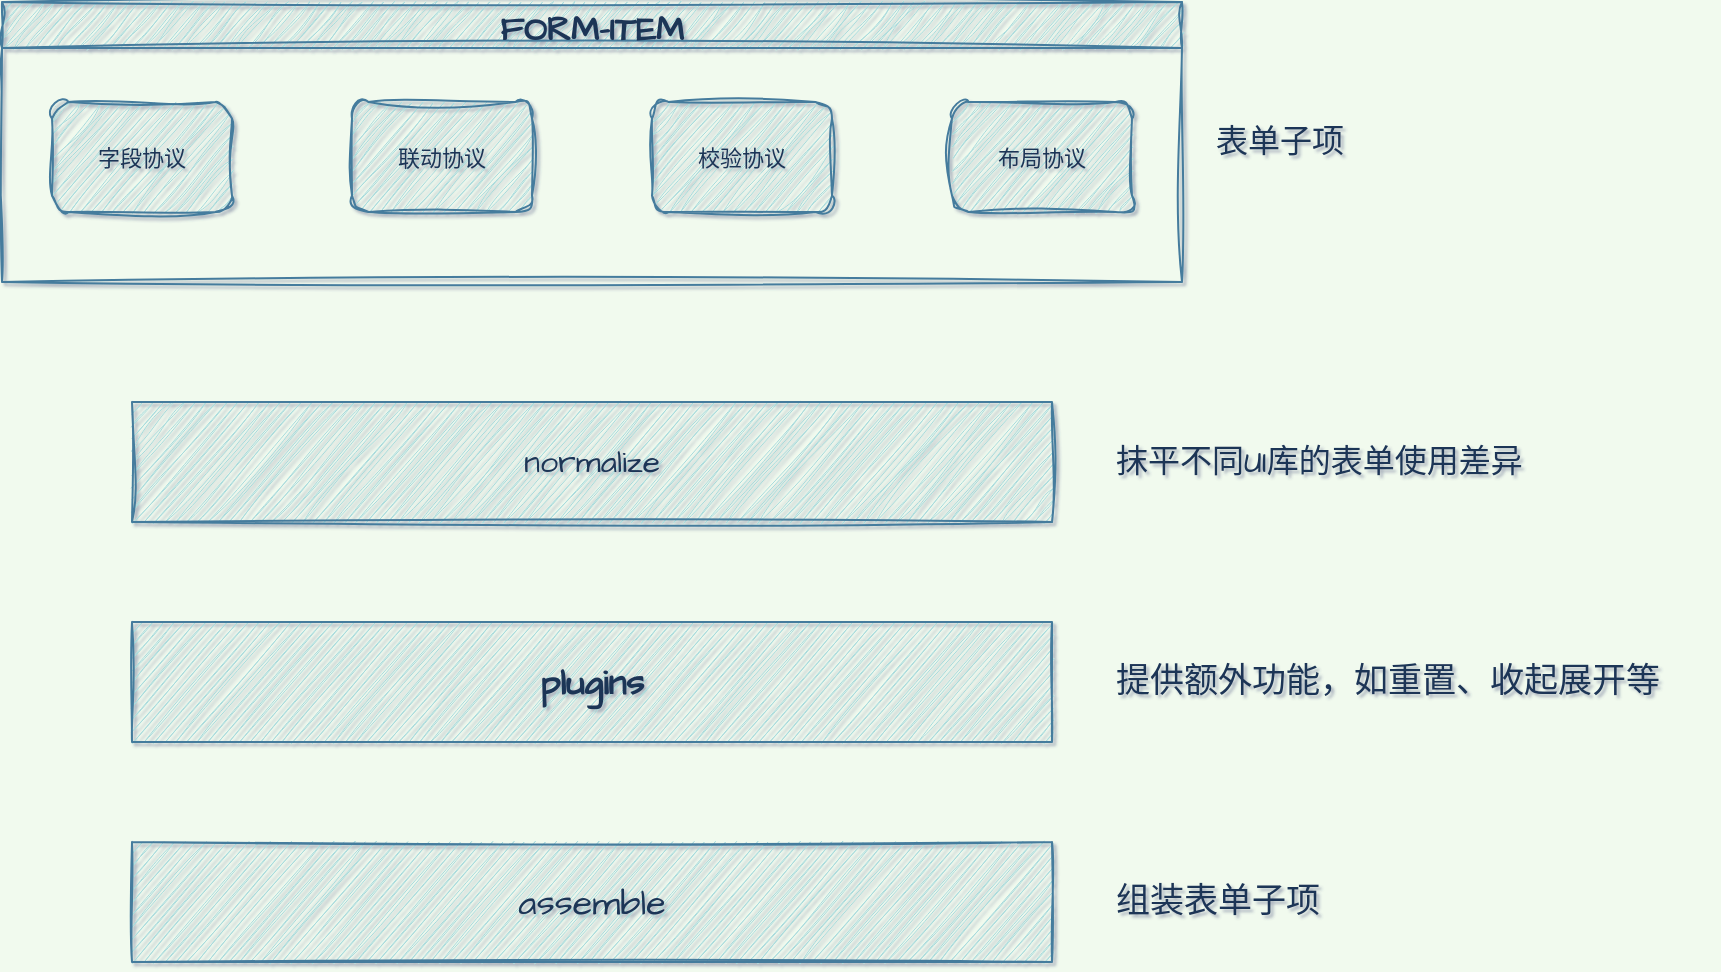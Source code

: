 <mxfile version="20.5.3" type="github">
  <diagram id="cISqrWhdumvlEyyOrCwD" name="Page-1">
    <mxGraphModel dx="860" dy="558" grid="1" gridSize="10" guides="1" tooltips="1" connect="1" arrows="1" fold="1" page="1" pageScale="1" pageWidth="827" pageHeight="1169" background="#F1FAEE" math="0" shadow="1">
      <root>
        <mxCell id="0" />
        <mxCell id="1" parent="0" />
        <mxCell id="Zguul4JbDPGOfQpuk0xG-1" value="assemble" style="rounded=0;whiteSpace=wrap;html=1;strokeColor=#457B9D;fontColor=#1D3557;fillColor=#A8DADC;sketch=1;fontFamily=Architects Daughter;fontSource=https%3A%2F%2Ffonts.googleapis.com%2Fcss%3Ffamily%3DArchitects%2BDaughter;fontSize=18;" vertex="1" parent="1">
          <mxGeometry x="110" y="540" width="460" height="60" as="geometry" />
        </mxCell>
        <mxCell id="Zguul4JbDPGOfQpuk0xG-2" value="normalize" style="rounded=0;whiteSpace=wrap;html=1;hachureGap=4;jiggle=2;fontFamily=Architects Daughter;fontSource=https%3A%2F%2Ffonts.googleapis.com%2Fcss%3Ffamily%3DArchitects%2BDaughter;fontSize=16;fillColor=#A8DADC;strokeColor=#457B9D;fontColor=#1D3557;sketch=1;" vertex="1" parent="1">
          <mxGeometry x="110" y="320" width="460" height="60" as="geometry" />
        </mxCell>
        <mxCell id="Zguul4JbDPGOfQpuk0xG-3" value="&lt;font style=&quot;font-size: 16px;&quot;&gt;抹平不同UI库的表单使用差异&lt;/font&gt;" style="text;html=1;align=left;verticalAlign=middle;resizable=0;points=[];autosize=1;strokeColor=none;fillColor=none;fontSize=16;fontFamily=Architects Daughter;fontColor=#1D3557;hachureGap=4;jiggle=2;fontSource=https%3A%2F%2Ffonts.googleapis.com%2Fcss%3Ffamily%3DArchitects%2BDaughter;sketch=1;" vertex="1" parent="1">
          <mxGeometry x="600" y="335" width="230" height="30" as="geometry" />
        </mxCell>
        <mxCell id="Zguul4JbDPGOfQpuk0xG-9" value="&lt;font style=&quot;font-size: 17px;&quot;&gt;组装表单子项&lt;/font&gt;" style="text;html=1;align=left;verticalAlign=middle;resizable=0;points=[];autosize=1;strokeColor=none;fillColor=none;fontSize=17;fontFamily=Architects Daughter;fontColor=#1D3557;hachureGap=4;jiggle=2;fontSource=https%3A%2F%2Ffonts.googleapis.com%2Fcss%3Ffamily%3DArchitects%2BDaughter;sketch=1;" vertex="1" parent="1">
          <mxGeometry x="600" y="555" width="130" height="30" as="geometry" />
        </mxCell>
        <mxCell id="Zguul4JbDPGOfQpuk0xG-10" value="&lt;font style=&quot;font-size: 18px;&quot;&gt;plugins&lt;/font&gt;" style="rounded=0;whiteSpace=wrap;html=1;strokeColor=#457B9D;fontColor=#1D3557;fillColor=#A8DADC;sketch=1;fontStyle=1;fontFamily=Architects Daughter;fontSource=https%3A%2F%2Ffonts.googleapis.com%2Fcss%3Ffamily%3DArchitects%2BDaughter;fontSize=18;" vertex="1" parent="1">
          <mxGeometry x="110" y="430" width="460" height="60" as="geometry" />
        </mxCell>
        <mxCell id="Zguul4JbDPGOfQpuk0xG-11" value="&lt;font style=&quot;font-size: 17px;&quot;&gt;提供额外功能，如重置、收起展开等&lt;/font&gt;" style="text;html=1;align=left;verticalAlign=middle;resizable=0;points=[];autosize=1;strokeColor=none;fillColor=none;fontSize=17;fontFamily=Architects Daughter;fontColor=#1D3557;hachureGap=4;jiggle=2;fontSource=https%3A%2F%2Ffonts.googleapis.com%2Fcss%3Ffamily%3DArchitects%2BDaughter;sketch=1;" vertex="1" parent="1">
          <mxGeometry x="600" y="445" width="300" height="30" as="geometry" />
        </mxCell>
        <mxCell id="Zguul4JbDPGOfQpuk0xG-12" value="FORM-ITEM" style="swimlane;hachureGap=4;jiggle=2;strokeColor=#457B9D;fontFamily=Architects Daughter;fontSource=https%3A%2F%2Ffonts.googleapis.com%2Fcss%3Ffamily%3DArchitects%2BDaughter;fontSize=17;fontColor=#1D3557;fillColor=#A8DADC;sketch=1;" vertex="1" parent="1">
          <mxGeometry x="45" y="120" width="590" height="140" as="geometry" />
        </mxCell>
        <mxCell id="Zguul4JbDPGOfQpuk0xG-5" value="字段协议" style="rounded=1;whiteSpace=wrap;html=1;hachureGap=4;jiggle=2;strokeColor=#457B9D;fontFamily=Architects Daughter;fontSource=https%3A%2F%2Ffonts.googleapis.com%2Fcss%3Ffamily%3DArchitects%2BDaughter;fontSize=11;fontColor=#1D3557;fillColor=#A8DADC;sketch=1;" vertex="1" parent="Zguul4JbDPGOfQpuk0xG-12">
          <mxGeometry x="25" y="50" width="90" height="55" as="geometry" />
        </mxCell>
        <mxCell id="Zguul4JbDPGOfQpuk0xG-6" value="联动协议" style="rounded=1;whiteSpace=wrap;html=1;hachureGap=4;jiggle=2;strokeColor=#457B9D;fontFamily=Architects Daughter;fontSource=https%3A%2F%2Ffonts.googleapis.com%2Fcss%3Ffamily%3DArchitects%2BDaughter;fontSize=11;fontColor=#1D3557;fillColor=#A8DADC;sketch=1;" vertex="1" parent="Zguul4JbDPGOfQpuk0xG-12">
          <mxGeometry x="175" y="50" width="90" height="55" as="geometry" />
        </mxCell>
        <mxCell id="Zguul4JbDPGOfQpuk0xG-7" value="校验协议" style="rounded=1;whiteSpace=wrap;html=1;hachureGap=4;jiggle=2;strokeColor=#457B9D;fontFamily=Architects Daughter;fontSource=https%3A%2F%2Ffonts.googleapis.com%2Fcss%3Ffamily%3DArchitects%2BDaughter;fontSize=11;fontColor=#1D3557;fillColor=#A8DADC;sketch=1;" vertex="1" parent="Zguul4JbDPGOfQpuk0xG-12">
          <mxGeometry x="325" y="50" width="90" height="55" as="geometry" />
        </mxCell>
        <mxCell id="Zguul4JbDPGOfQpuk0xG-8" value="布局协议" style="rounded=1;whiteSpace=wrap;html=1;hachureGap=4;jiggle=2;strokeColor=#457B9D;fontFamily=Architects Daughter;fontSource=https%3A%2F%2Ffonts.googleapis.com%2Fcss%3Ffamily%3DArchitects%2BDaughter;fontSize=11;fontColor=#1D3557;fillColor=#A8DADC;sketch=1;" vertex="1" parent="Zguul4JbDPGOfQpuk0xG-12">
          <mxGeometry x="475" y="50" width="90" height="55" as="geometry" />
        </mxCell>
        <mxCell id="Zguul4JbDPGOfQpuk0xG-13" value="表单子项" style="text;html=1;align=left;verticalAlign=middle;resizable=0;points=[];autosize=1;strokeColor=none;fillColor=none;fontSize=16;fontFamily=Architects Daughter;fontColor=#1D3557;hachureGap=4;jiggle=2;fontSource=https%3A%2F%2Ffonts.googleapis.com%2Fcss%3Ffamily%3DArchitects%2BDaughter;sketch=1;" vertex="1" parent="1">
          <mxGeometry x="650" y="175" width="90" height="30" as="geometry" />
        </mxCell>
      </root>
    </mxGraphModel>
  </diagram>
</mxfile>

